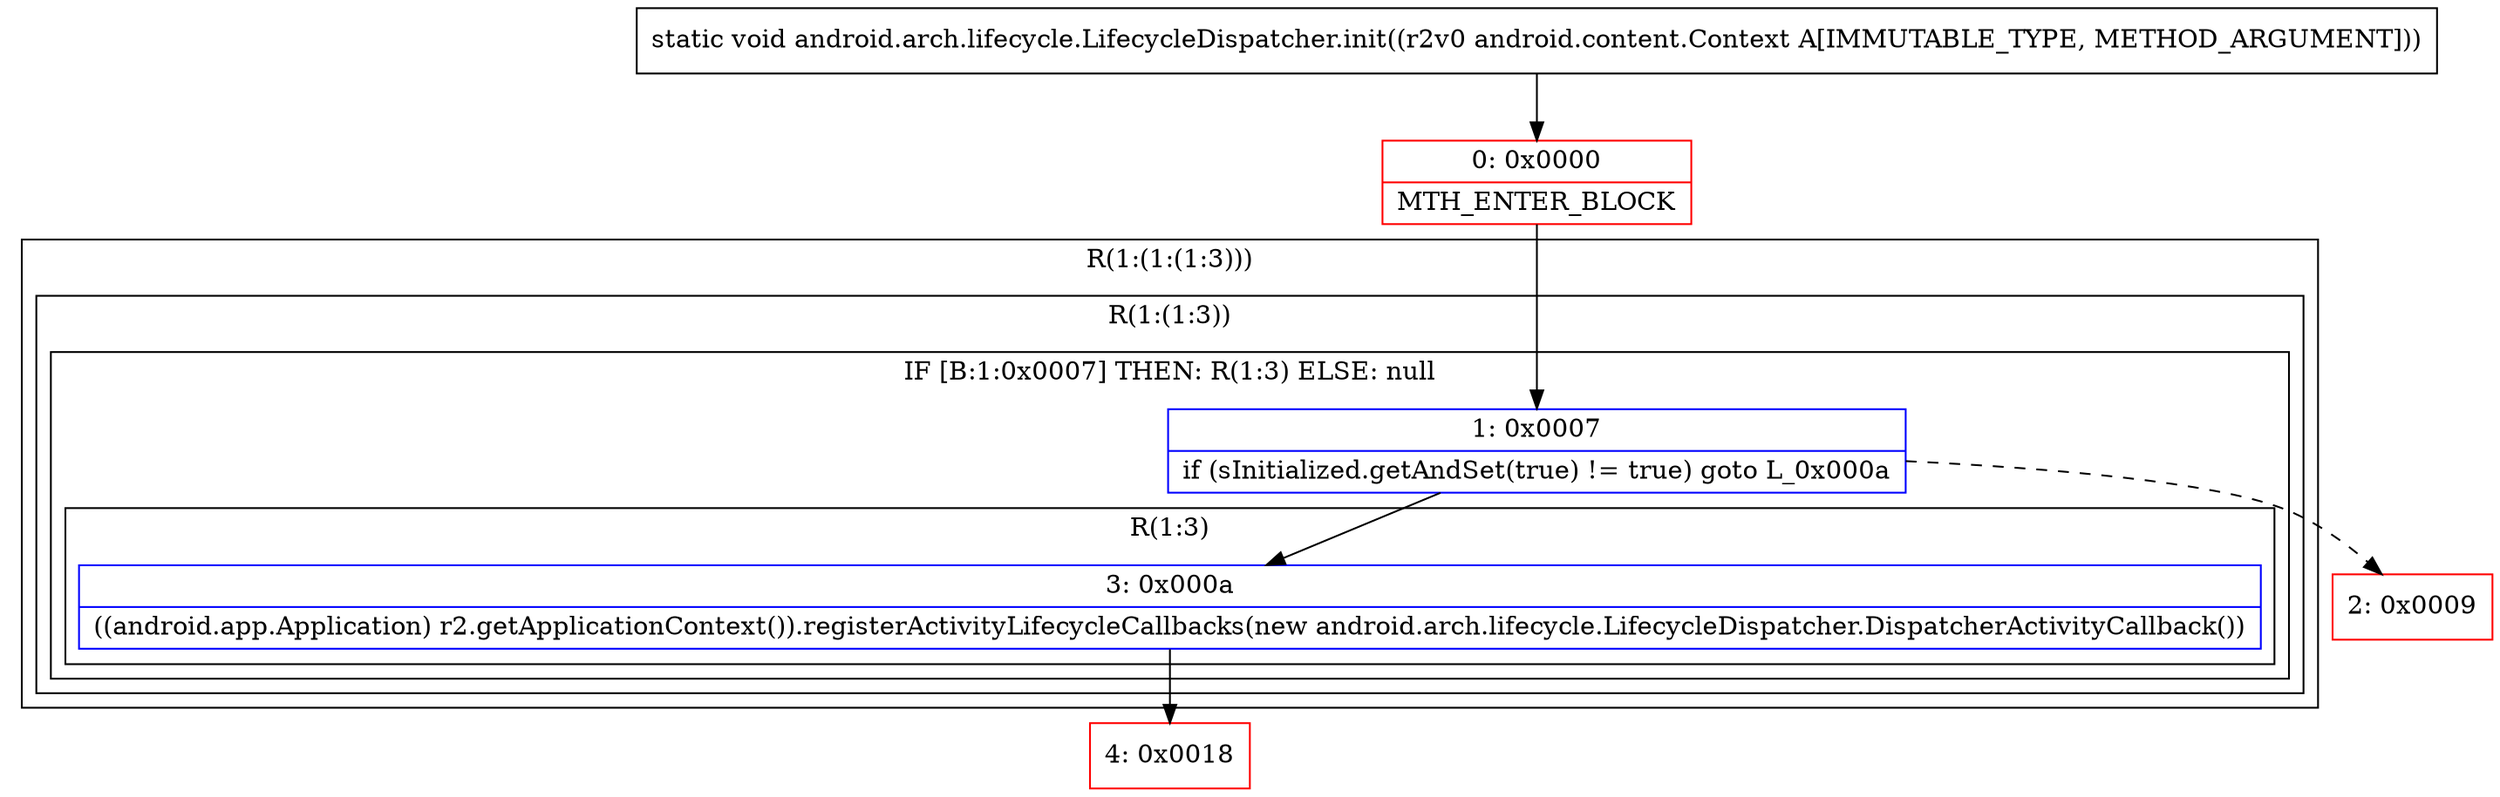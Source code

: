 digraph "CFG forandroid.arch.lifecycle.LifecycleDispatcher.init(Landroid\/content\/Context;)V" {
subgraph cluster_Region_1670476556 {
label = "R(1:(1:(1:3)))";
node [shape=record,color=blue];
subgraph cluster_Region_1052545296 {
label = "R(1:(1:3))";
node [shape=record,color=blue];
subgraph cluster_IfRegion_671937260 {
label = "IF [B:1:0x0007] THEN: R(1:3) ELSE: null";
node [shape=record,color=blue];
Node_1 [shape=record,label="{1\:\ 0x0007|if (sInitialized.getAndSet(true) != true) goto L_0x000a\l}"];
subgraph cluster_Region_893605029 {
label = "R(1:3)";
node [shape=record,color=blue];
Node_3 [shape=record,label="{3\:\ 0x000a|((android.app.Application) r2.getApplicationContext()).registerActivityLifecycleCallbacks(new android.arch.lifecycle.LifecycleDispatcher.DispatcherActivityCallback())\l}"];
}
}
}
}
Node_0 [shape=record,color=red,label="{0\:\ 0x0000|MTH_ENTER_BLOCK\l}"];
Node_2 [shape=record,color=red,label="{2\:\ 0x0009}"];
Node_4 [shape=record,color=red,label="{4\:\ 0x0018}"];
MethodNode[shape=record,label="{static void android.arch.lifecycle.LifecycleDispatcher.init((r2v0 android.content.Context A[IMMUTABLE_TYPE, METHOD_ARGUMENT])) }"];
MethodNode -> Node_0;
Node_1 -> Node_2[style=dashed];
Node_1 -> Node_3;
Node_3 -> Node_4;
Node_0 -> Node_1;
}

